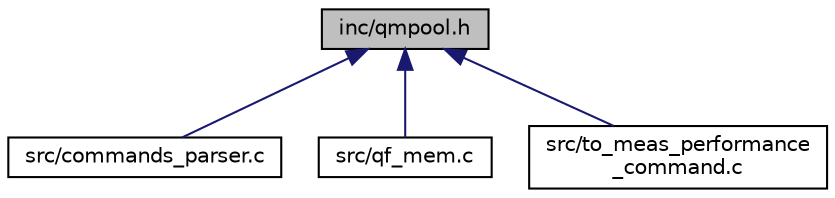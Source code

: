 digraph "inc/qmpool.h"
{
  edge [fontname="Helvetica",fontsize="10",labelfontname="Helvetica",labelfontsize="10"];
  node [fontname="Helvetica",fontsize="10",shape=record];
  Node1 [label="inc/qmpool.h",height=0.2,width=0.4,color="black", fillcolor="grey75", style="filled", fontcolor="black"];
  Node1 -> Node2 [dir="back",color="midnightblue",fontsize="10",style="solid"];
  Node2 [label="src/commands_parser.c",height=0.2,width=0.4,color="black", fillcolor="white", style="filled",URL="$commands__parser_8c.html",tooltip="Implementacion del parser de los paquetes. "];
  Node1 -> Node3 [dir="back",color="midnightblue",fontsize="10",style="solid"];
  Node3 [label="src/qf_mem.c",height=0.2,width=0.4,color="black", fillcolor="white", style="filled",URL="$qf__mem_8c.html",tooltip="QMPool implementatin (Memory Pool) "];
  Node1 -> Node4 [dir="back",color="midnightblue",fontsize="10",style="solid"];
  Node4 [label="src/to_meas_performance\l_command.c",height=0.2,width=0.4,color="black", fillcolor="white", style="filled",URL="$to__meas__performance__command_8c.html",tooltip="Implementacion del procesador del comando \"To Measure Performance\". "];
}
